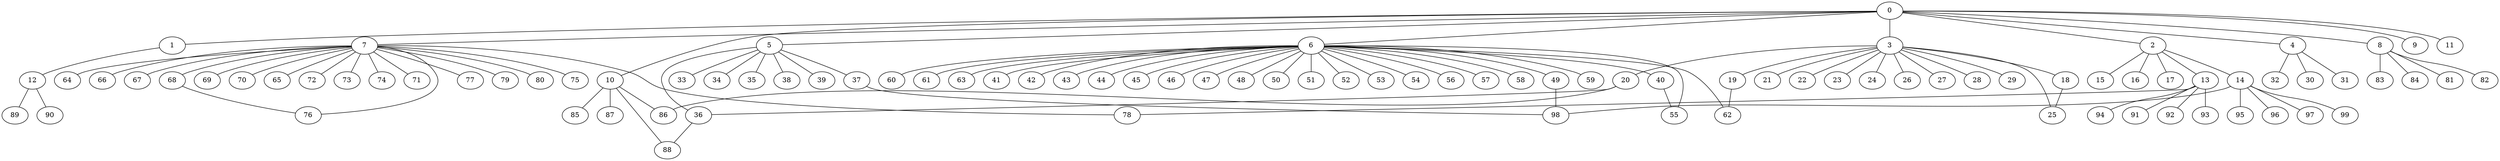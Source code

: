 
graph graphname {
    0 -- 1
0 -- 2
0 -- 3
0 -- 4
0 -- 5
0 -- 6
0 -- 7
0 -- 8
0 -- 9
0 -- 10
0 -- 11
1 -- 12
2 -- 13
2 -- 14
2 -- 15
2 -- 16
2 -- 17
3 -- 18
3 -- 19
3 -- 20
3 -- 21
3 -- 22
3 -- 23
3 -- 24
3 -- 25
3 -- 26
3 -- 27
3 -- 28
3 -- 29
4 -- 32
4 -- 30
4 -- 31
5 -- 33
5 -- 34
5 -- 35
5 -- 36
5 -- 37
5 -- 38
5 -- 39
6 -- 40
6 -- 41
6 -- 42
6 -- 43
6 -- 44
6 -- 45
6 -- 46
6 -- 47
6 -- 48
6 -- 49
6 -- 50
6 -- 51
6 -- 52
6 -- 53
6 -- 54
6 -- 55
6 -- 56
6 -- 57
6 -- 58
6 -- 59
6 -- 60
6 -- 61
6 -- 62
6 -- 63
7 -- 64
7 -- 66
7 -- 67
7 -- 68
7 -- 69
7 -- 70
7 -- 65
7 -- 72
7 -- 73
7 -- 74
7 -- 71
7 -- 76
7 -- 77
7 -- 78
7 -- 79
7 -- 80
7 -- 75
8 -- 81
8 -- 82
8 -- 83
8 -- 84
10 -- 88
10 -- 85
10 -- 86
10 -- 87
12 -- 90
12 -- 89
13 -- 91
13 -- 92
13 -- 93
13 -- 94
13 -- 78
14 -- 96
14 -- 97
14 -- 99
14 -- 98
14 -- 95
18 -- 25
19 -- 62
20 -- 36
20 -- 86
36 -- 88
37 -- 98
40 -- 55
49 -- 98
68 -- 76

}
